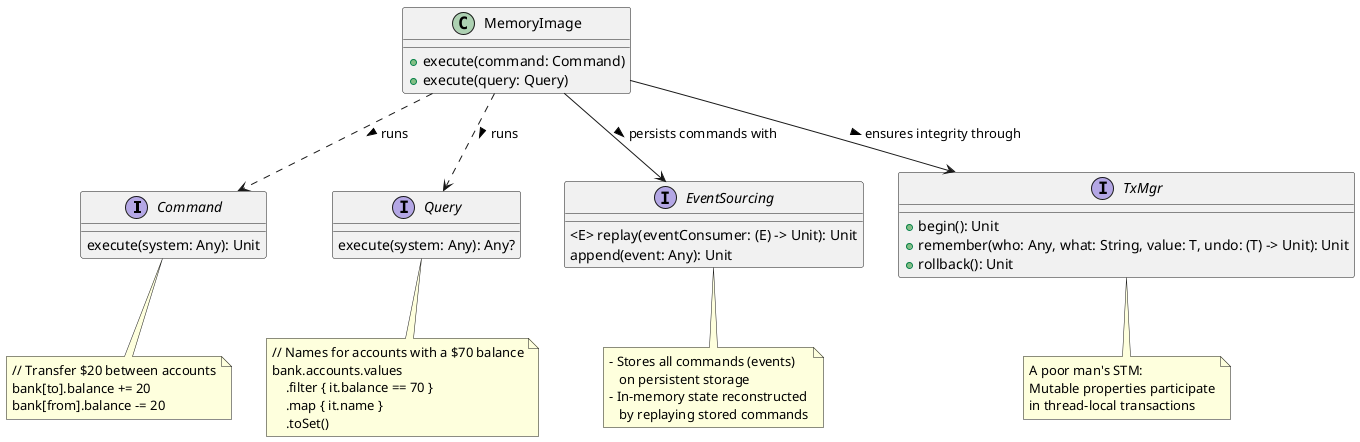 @startuml

together {
    interface Command {
        execute(system: Any): Unit
    }
    note bottom of Command
        // Transfer $20 between accounts
        bank[to].balance += 20
        bank[from].balance -= 20
    end note

    interface Query {
        execute(system: Any): Any?
    }
    note bottom of Query
        // Names for accounts with a $70 balance
        bank.accounts.values
            .filter { it.balance == 70 }
            .map { it.name }
            .toSet()
    end note
}

together {
    interface EventSourcing {
        <E> replay(eventConsumer: (E) -> Unit): Unit
        append(event: Any): Unit
    }
    note bottom of EventSourcing
        - Stores all commands (events)
           on persistent storage
        - In-memory state reconstructed
           by replaying stored commands
    end note
    interface TxMgr {
        + begin(): Unit
        + remember(who: Any, what: String, value: T, undo: (T) -> Unit): Unit
        + rollback(): Unit
    }
    note bottom of TxMgr
        A poor man's STM:
        Mutable properties participate
        in thread-local transactions
    end note
}

class MemoryImage {
    + execute(command: Command)
    + execute(query: Query)
}
MemoryImage ..> Command: runs >
MemoryImage ..> Query: runs >
MemoryImage --> EventSourcing: persists commands with >
MemoryImage --> TxMgr: ensures integrity through >

@enduml